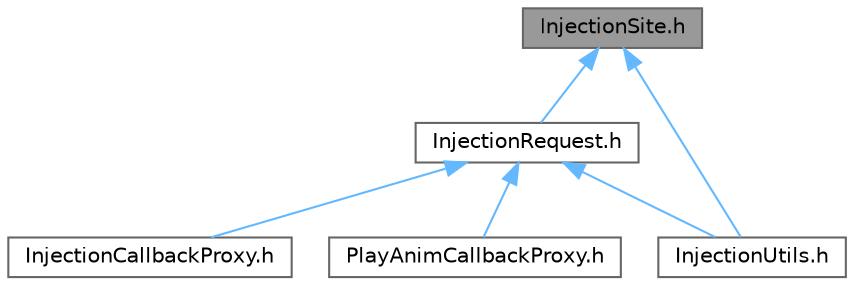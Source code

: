 digraph "InjectionSite.h"
{
 // INTERACTIVE_SVG=YES
 // LATEX_PDF_SIZE
  bgcolor="transparent";
  edge [fontname=Helvetica,fontsize=10,labelfontname=Helvetica,labelfontsize=10];
  node [fontname=Helvetica,fontsize=10,shape=box,height=0.2,width=0.4];
  Node1 [id="Node000001",label="InjectionSite.h",height=0.2,width=0.4,color="gray40", fillcolor="grey60", style="filled", fontcolor="black",tooltip=" "];
  Node1 -> Node2 [id="edge1_Node000001_Node000002",dir="back",color="steelblue1",style="solid",tooltip=" "];
  Node2 [id="Node000002",label="InjectionRequest.h",height=0.2,width=0.4,color="grey40", fillcolor="white", style="filled",URL="$df/d85/InjectionRequest_8h.html",tooltip=" "];
  Node2 -> Node3 [id="edge2_Node000002_Node000003",dir="back",color="steelblue1",style="solid",tooltip=" "];
  Node3 [id="Node000003",label="InjectionCallbackProxy.h",height=0.2,width=0.4,color="grey40", fillcolor="white", style="filled",URL="$d2/df7/InjectionCallbackProxy_8h.html",tooltip=" "];
  Node2 -> Node4 [id="edge3_Node000002_Node000004",dir="back",color="steelblue1",style="solid",tooltip=" "];
  Node4 [id="Node000004",label="InjectionUtils.h",height=0.2,width=0.4,color="grey40", fillcolor="white", style="filled",URL="$de/dca/InjectionUtils_8h.html",tooltip=" "];
  Node2 -> Node5 [id="edge4_Node000002_Node000005",dir="back",color="steelblue1",style="solid",tooltip=" "];
  Node5 [id="Node000005",label="PlayAnimCallbackProxy.h",height=0.2,width=0.4,color="grey40", fillcolor="white", style="filled",URL="$d9/dd0/PlayAnimCallbackProxy_8h.html",tooltip=" "];
  Node1 -> Node4 [id="edge5_Node000001_Node000004",dir="back",color="steelblue1",style="solid",tooltip=" "];
}
